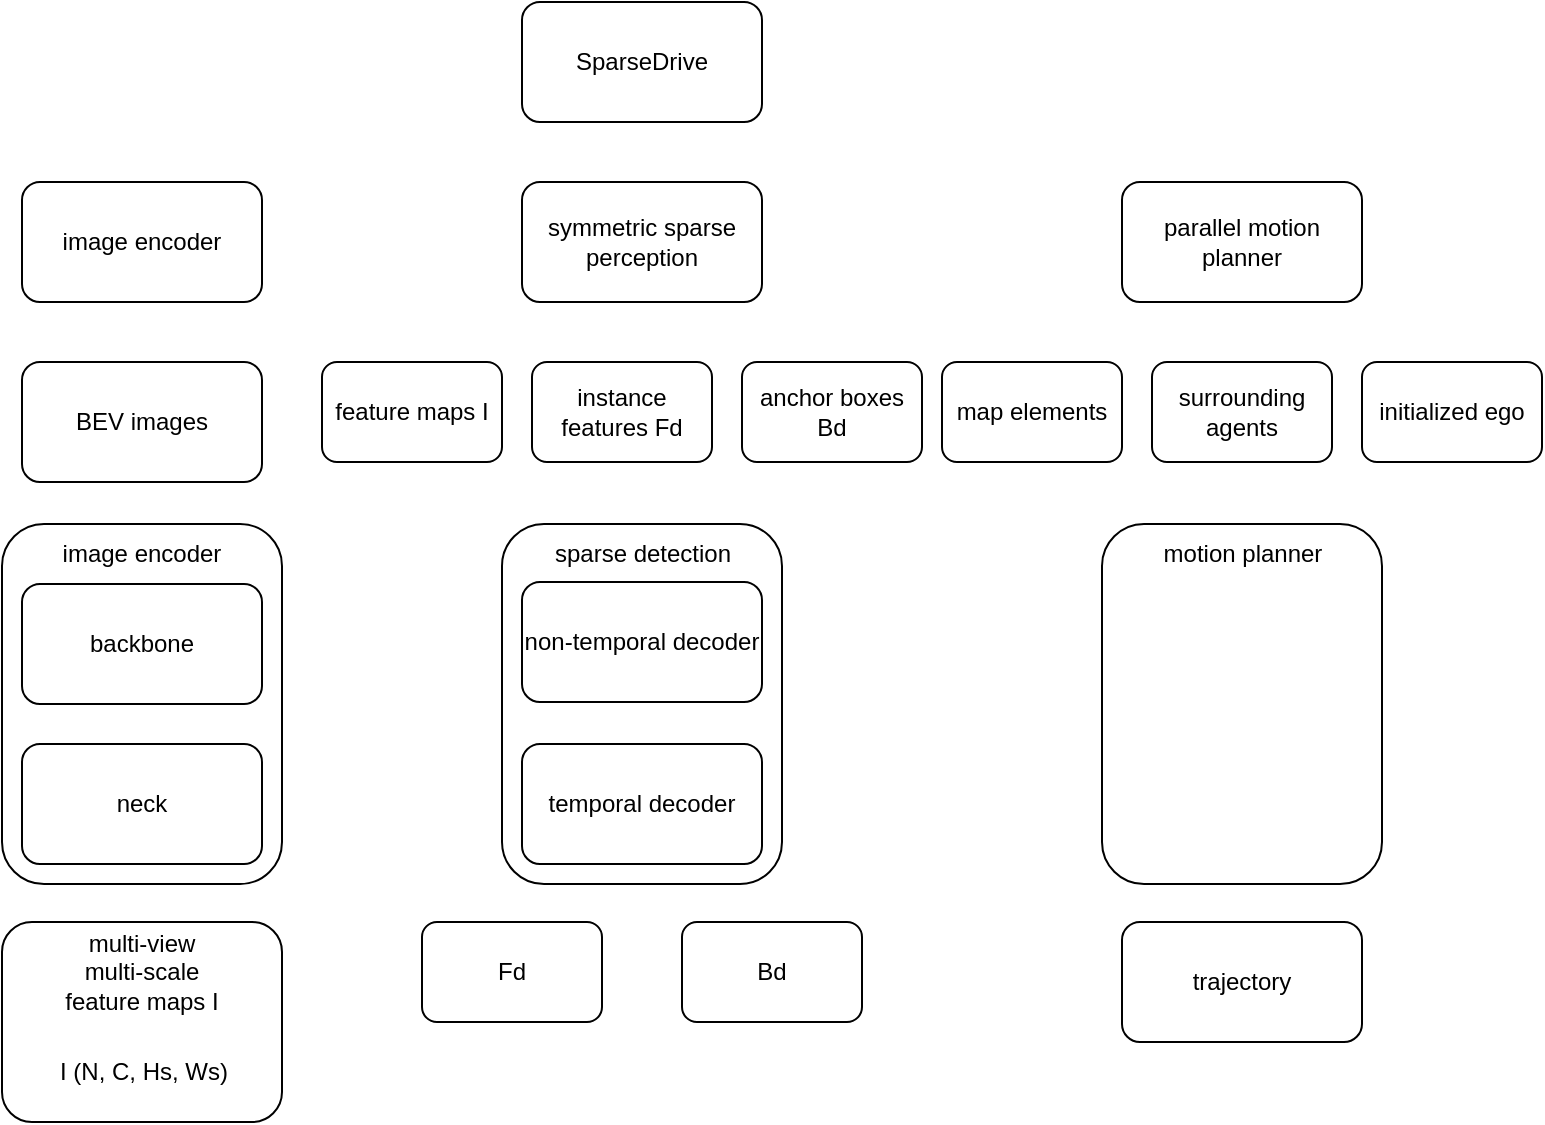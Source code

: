 <mxfile version="24.7.12">
  <diagram name="第 1 页" id="YOAP40VyK5vfWviQJd3N">
    <mxGraphModel dx="998" dy="536" grid="1" gridSize="10" guides="1" tooltips="1" connect="1" arrows="1" fold="1" page="1" pageScale="1" pageWidth="827" pageHeight="1169" math="0" shadow="0">
      <root>
        <mxCell id="0" />
        <mxCell id="1" parent="0" />
        <mxCell id="MdxfO4Nw2_HGN67nGP4e-7" value="" style="rounded=1;whiteSpace=wrap;html=1;" vertex="1" parent="1">
          <mxGeometry x="80" y="281" width="140" height="180" as="geometry" />
        </mxCell>
        <mxCell id="MdxfO4Nw2_HGN67nGP4e-1" value="image encoder" style="rounded=1;whiteSpace=wrap;html=1;" vertex="1" parent="1">
          <mxGeometry x="90" y="110" width="120" height="60" as="geometry" />
        </mxCell>
        <mxCell id="MdxfO4Nw2_HGN67nGP4e-2" value="SparseDrive" style="rounded=1;whiteSpace=wrap;html=1;" vertex="1" parent="1">
          <mxGeometry x="340" y="20" width="120" height="60" as="geometry" />
        </mxCell>
        <mxCell id="MdxfO4Nw2_HGN67nGP4e-3" value="symmetric sparse perception" style="rounded=1;whiteSpace=wrap;html=1;" vertex="1" parent="1">
          <mxGeometry x="340" y="110" width="120" height="60" as="geometry" />
        </mxCell>
        <mxCell id="MdxfO4Nw2_HGN67nGP4e-4" value="parallel motion planner" style="rounded=1;whiteSpace=wrap;html=1;" vertex="1" parent="1">
          <mxGeometry x="640" y="110" width="120" height="60" as="geometry" />
        </mxCell>
        <mxCell id="MdxfO4Nw2_HGN67nGP4e-5" value="backbone" style="rounded=1;whiteSpace=wrap;html=1;" vertex="1" parent="1">
          <mxGeometry x="90" y="311" width="120" height="60" as="geometry" />
        </mxCell>
        <mxCell id="MdxfO4Nw2_HGN67nGP4e-6" value="neck" style="rounded=1;whiteSpace=wrap;html=1;" vertex="1" parent="1">
          <mxGeometry x="90" y="391" width="120" height="60" as="geometry" />
        </mxCell>
        <mxCell id="MdxfO4Nw2_HGN67nGP4e-8" value="image encoder" style="text;html=1;align=center;verticalAlign=middle;whiteSpace=wrap;rounded=0;" vertex="1" parent="1">
          <mxGeometry x="105" y="281" width="90" height="30" as="geometry" />
        </mxCell>
        <mxCell id="MdxfO4Nw2_HGN67nGP4e-9" value="BEV images" style="rounded=1;whiteSpace=wrap;html=1;" vertex="1" parent="1">
          <mxGeometry x="90" y="200" width="120" height="60" as="geometry" />
        </mxCell>
        <mxCell id="MdxfO4Nw2_HGN67nGP4e-10" value="" style="rounded=1;whiteSpace=wrap;html=1;" vertex="1" parent="1">
          <mxGeometry x="80" y="480" width="140" height="100" as="geometry" />
        </mxCell>
        <mxCell id="MdxfO4Nw2_HGN67nGP4e-11" value="multi-view&lt;div&gt;multi-scale&lt;/div&gt;&lt;div&gt;feature maps I&lt;/div&gt;" style="text;html=1;align=center;verticalAlign=middle;whiteSpace=wrap;rounded=0;" vertex="1" parent="1">
          <mxGeometry x="110" y="490" width="80" height="30" as="geometry" />
        </mxCell>
        <mxCell id="MdxfO4Nw2_HGN67nGP4e-13" value="I (N, C, Hs, Ws)" style="text;html=1;align=center;verticalAlign=middle;whiteSpace=wrap;rounded=0;" vertex="1" parent="1">
          <mxGeometry x="106" y="540" width="90" height="30" as="geometry" />
        </mxCell>
        <mxCell id="MdxfO4Nw2_HGN67nGP4e-15" value="" style="rounded=1;whiteSpace=wrap;html=1;" vertex="1" parent="1">
          <mxGeometry x="330" y="281" width="140" height="180" as="geometry" />
        </mxCell>
        <mxCell id="MdxfO4Nw2_HGN67nGP4e-16" value="sparse detection" style="text;html=1;align=center;verticalAlign=middle;whiteSpace=wrap;rounded=0;" vertex="1" parent="1">
          <mxGeometry x="347.5" y="281" width="105" height="30" as="geometry" />
        </mxCell>
        <mxCell id="MdxfO4Nw2_HGN67nGP4e-17" value="&lt;div&gt;Fd&lt;/div&gt;" style="rounded=1;whiteSpace=wrap;html=1;" vertex="1" parent="1">
          <mxGeometry x="290" y="480" width="90" height="50" as="geometry" />
        </mxCell>
        <mxCell id="MdxfO4Nw2_HGN67nGP4e-18" value="&lt;div&gt;Bd&lt;/div&gt;" style="rounded=1;whiteSpace=wrap;html=1;" vertex="1" parent="1">
          <mxGeometry x="420" y="480" width="90" height="50" as="geometry" />
        </mxCell>
        <mxCell id="MdxfO4Nw2_HGN67nGP4e-19" value="" style="rounded=1;whiteSpace=wrap;html=1;" vertex="1" parent="1">
          <mxGeometry x="630" y="281" width="140" height="180" as="geometry" />
        </mxCell>
        <mxCell id="MdxfO4Nw2_HGN67nGP4e-20" value="motion planner" style="text;html=1;align=center;verticalAlign=middle;whiteSpace=wrap;rounded=0;" vertex="1" parent="1">
          <mxGeometry x="647.5" y="281" width="105" height="30" as="geometry" />
        </mxCell>
        <mxCell id="MdxfO4Nw2_HGN67nGP4e-21" value="map elements" style="rounded=1;whiteSpace=wrap;html=1;" vertex="1" parent="1">
          <mxGeometry x="550" y="200" width="90" height="50" as="geometry" />
        </mxCell>
        <mxCell id="MdxfO4Nw2_HGN67nGP4e-22" value="surrounding agents" style="rounded=1;whiteSpace=wrap;html=1;" vertex="1" parent="1">
          <mxGeometry x="655" y="200" width="90" height="50" as="geometry" />
        </mxCell>
        <mxCell id="MdxfO4Nw2_HGN67nGP4e-23" value="initialized ego" style="rounded=1;whiteSpace=wrap;html=1;" vertex="1" parent="1">
          <mxGeometry x="760" y="200" width="90" height="50" as="geometry" />
        </mxCell>
        <mxCell id="MdxfO4Nw2_HGN67nGP4e-24" value="trajectory" style="rounded=1;whiteSpace=wrap;html=1;" vertex="1" parent="1">
          <mxGeometry x="640" y="480" width="120" height="60" as="geometry" />
        </mxCell>
        <mxCell id="MdxfO4Nw2_HGN67nGP4e-25" value="feature maps I" style="rounded=1;whiteSpace=wrap;html=1;" vertex="1" parent="1">
          <mxGeometry x="240" y="200" width="90" height="50" as="geometry" />
        </mxCell>
        <mxCell id="MdxfO4Nw2_HGN67nGP4e-26" value="instance features Fd" style="rounded=1;whiteSpace=wrap;html=1;" vertex="1" parent="1">
          <mxGeometry x="345" y="200" width="90" height="50" as="geometry" />
        </mxCell>
        <mxCell id="MdxfO4Nw2_HGN67nGP4e-27" value="anchor boxes Bd" style="rounded=1;whiteSpace=wrap;html=1;" vertex="1" parent="1">
          <mxGeometry x="450" y="200" width="90" height="50" as="geometry" />
        </mxCell>
        <mxCell id="MdxfO4Nw2_HGN67nGP4e-28" value="non-temporal decoder" style="rounded=1;whiteSpace=wrap;html=1;" vertex="1" parent="1">
          <mxGeometry x="340" y="310" width="120" height="60" as="geometry" />
        </mxCell>
        <mxCell id="MdxfO4Nw2_HGN67nGP4e-29" value="temporal decoder" style="rounded=1;whiteSpace=wrap;html=1;" vertex="1" parent="1">
          <mxGeometry x="340" y="391" width="120" height="60" as="geometry" />
        </mxCell>
      </root>
    </mxGraphModel>
  </diagram>
</mxfile>
